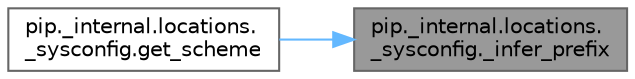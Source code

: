 digraph "pip._internal.locations._sysconfig._infer_prefix"
{
 // LATEX_PDF_SIZE
  bgcolor="transparent";
  edge [fontname=Helvetica,fontsize=10,labelfontname=Helvetica,labelfontsize=10];
  node [fontname=Helvetica,fontsize=10,shape=box,height=0.2,width=0.4];
  rankdir="RL";
  Node1 [id="Node000001",label="pip._internal.locations.\l_sysconfig._infer_prefix",height=0.2,width=0.4,color="gray40", fillcolor="grey60", style="filled", fontcolor="black",tooltip=" "];
  Node1 -> Node2 [id="edge1_Node000001_Node000002",dir="back",color="steelblue1",style="solid",tooltip=" "];
  Node2 [id="Node000002",label="pip._internal.locations.\l_sysconfig.get_scheme",height=0.2,width=0.4,color="grey40", fillcolor="white", style="filled",URL="$namespacepip_1_1__internal_1_1locations_1_1__sysconfig.html#a324276c546e742ed9076808cc329cb2a",tooltip=" "];
}
